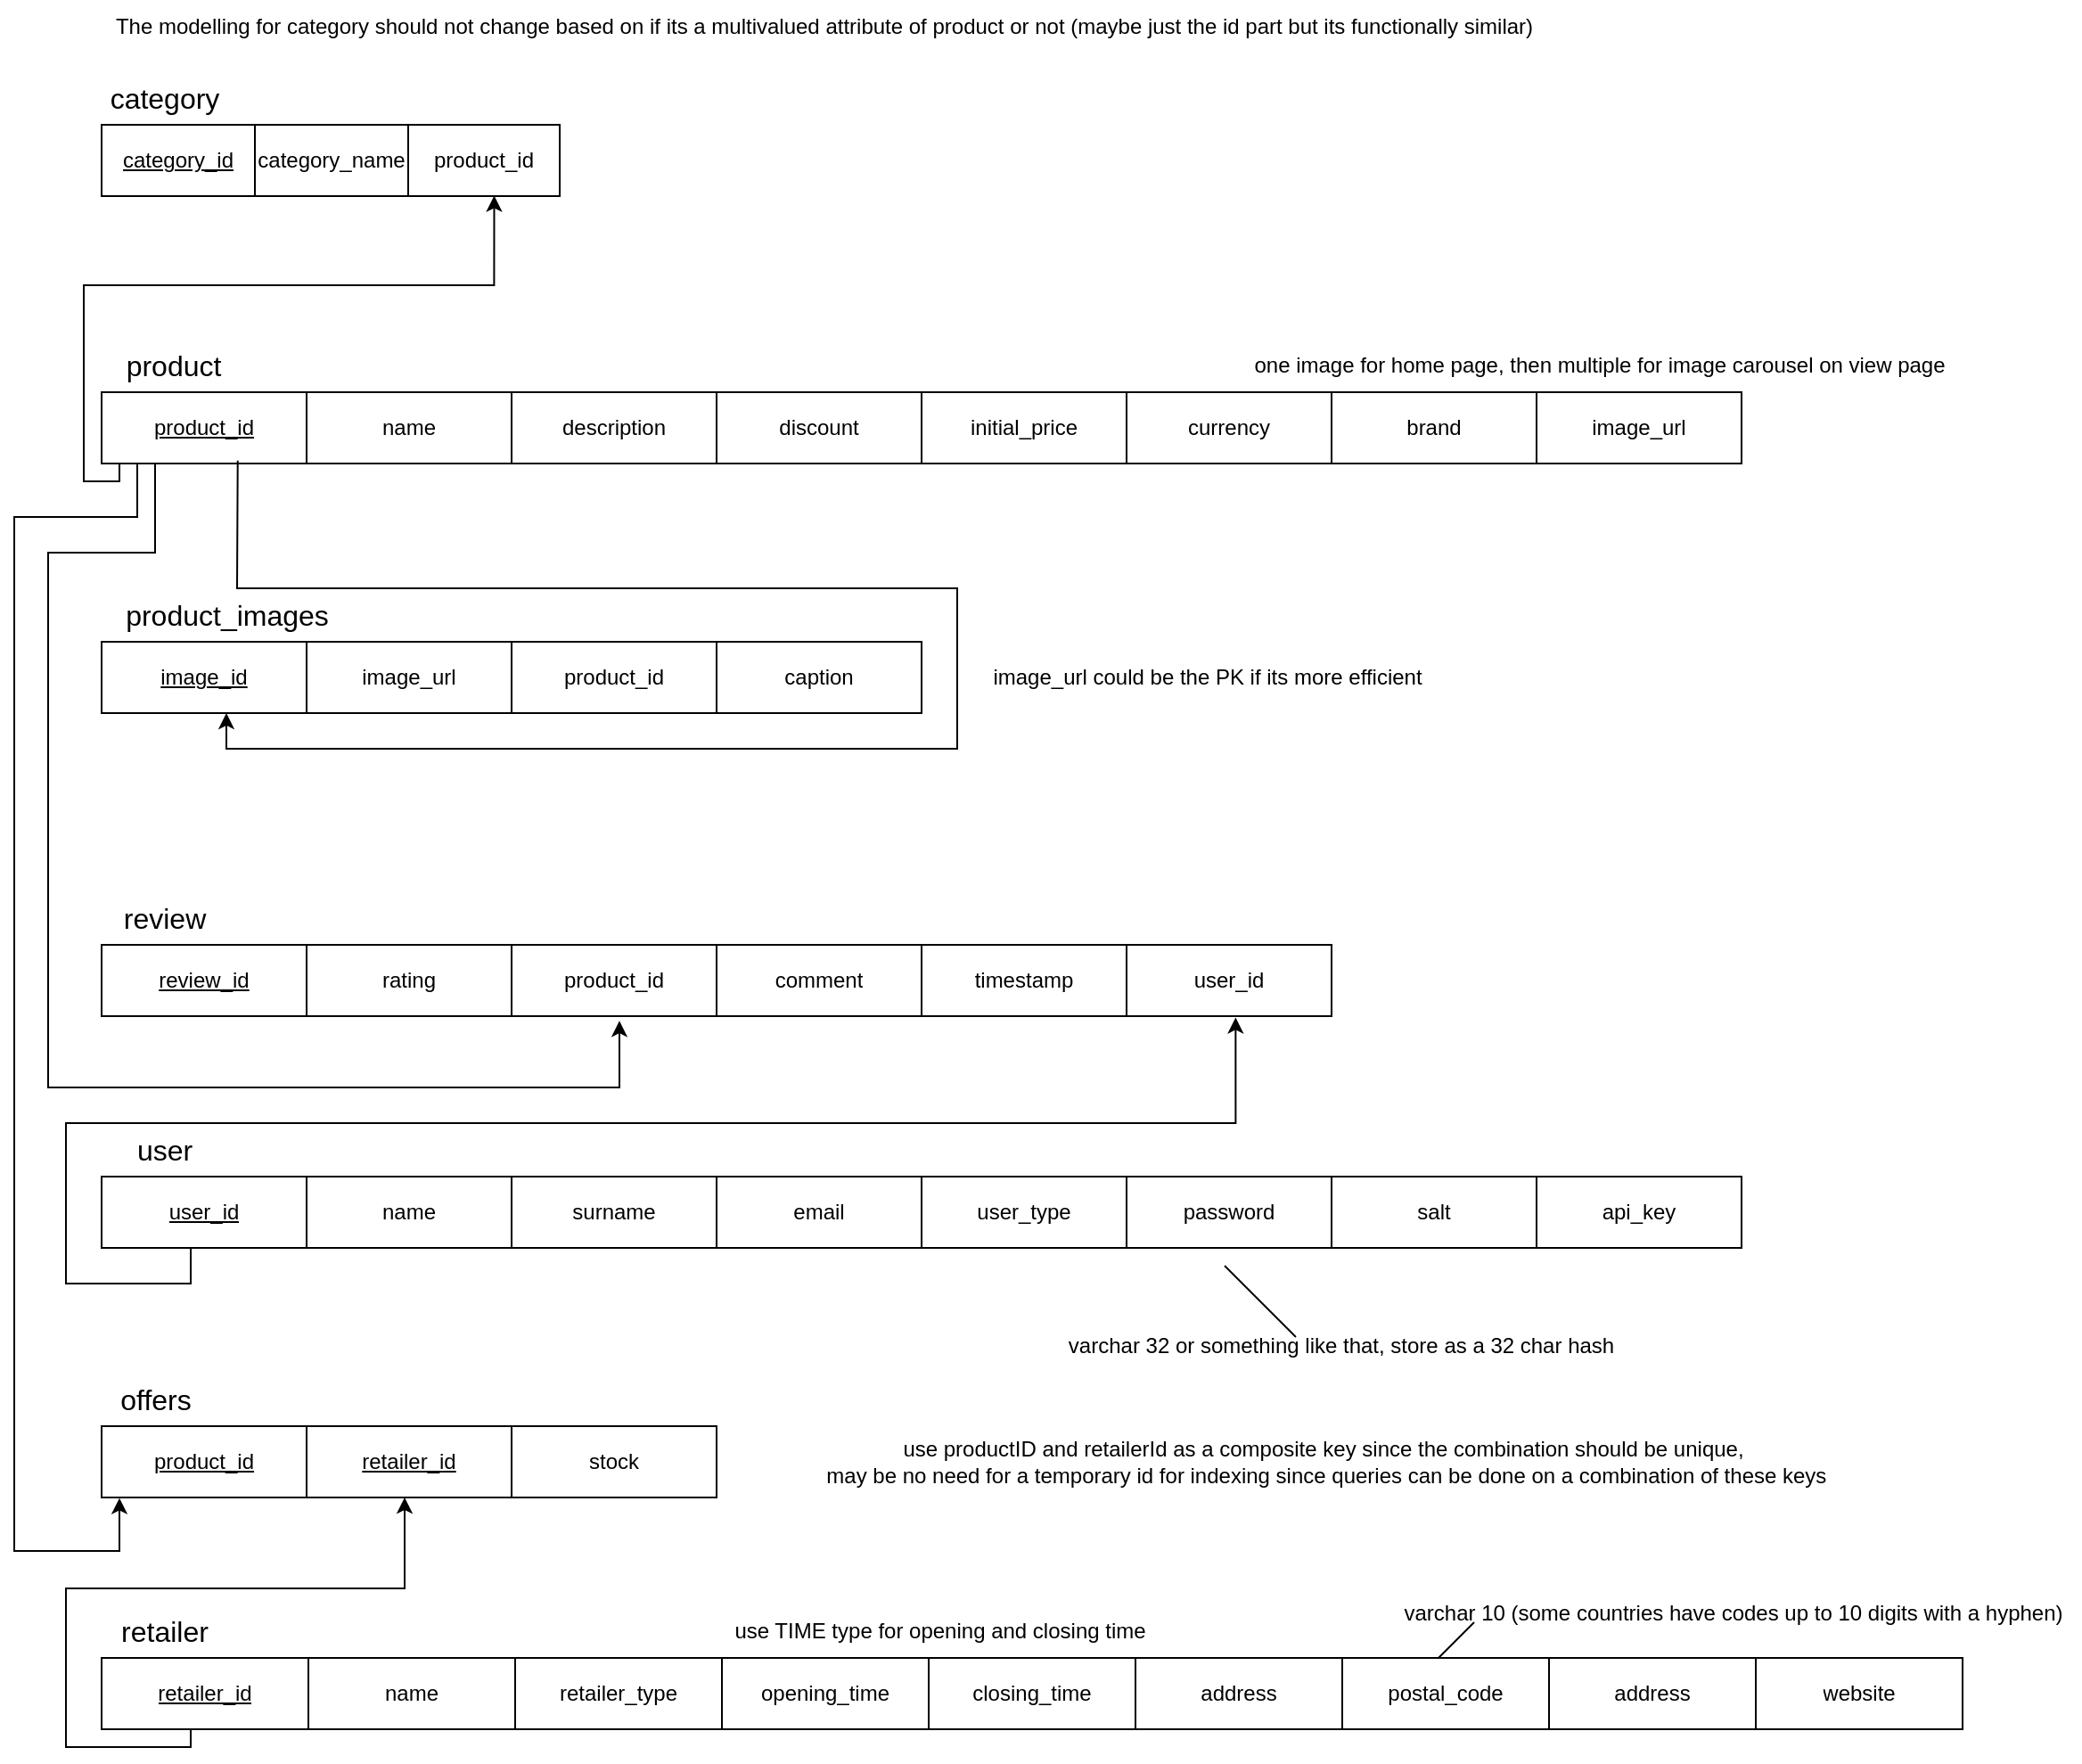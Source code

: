 <mxfile version="27.0.5">
  <diagram name="Page-1" id="zdfS5LMMQJurTIJys4Ma">
    <mxGraphModel dx="2298" dy="653" grid="1" gridSize="10" guides="1" tooltips="1" connect="1" arrows="1" fold="1" page="1" pageScale="1" pageWidth="850" pageHeight="1100" math="0" shadow="0">
      <root>
        <mxCell id="0" />
        <mxCell id="1" parent="0" />
        <mxCell id="fYWcmPxobYW-hfMOVlmU-37" value="" style="shape=table;startSize=0;container=1;collapsible=0;childLayout=tableLayout;" parent="1" vertex="1">
          <mxGeometry x="-460" y="190" width="257" height="40" as="geometry" />
        </mxCell>
        <mxCell id="fYWcmPxobYW-hfMOVlmU-38" value="" style="shape=tableRow;horizontal=0;startSize=0;swimlaneHead=0;swimlaneBody=0;strokeColor=inherit;top=0;left=0;bottom=0;right=0;collapsible=0;dropTarget=0;fillColor=none;points=[[0,0.5],[1,0.5]];portConstraint=eastwest;" parent="fYWcmPxobYW-hfMOVlmU-37" vertex="1">
          <mxGeometry width="257" height="40" as="geometry" />
        </mxCell>
        <mxCell id="uI_3J2xDF5RAOOUxMh5v-2" value="&lt;u&gt;category_id&lt;/u&gt;" style="shape=partialRectangle;html=1;whiteSpace=wrap;connectable=0;strokeColor=inherit;overflow=hidden;fillColor=none;top=0;left=0;bottom=0;right=0;pointerEvents=1;" parent="fYWcmPxobYW-hfMOVlmU-38" vertex="1">
          <mxGeometry width="86" height="40" as="geometry">
            <mxRectangle width="86" height="40" as="alternateBounds" />
          </mxGeometry>
        </mxCell>
        <mxCell id="fYWcmPxobYW-hfMOVlmU-39" value="category_name" style="shape=partialRectangle;html=1;whiteSpace=wrap;connectable=0;strokeColor=inherit;overflow=hidden;fillColor=none;top=0;left=0;bottom=0;right=0;pointerEvents=1;" parent="fYWcmPxobYW-hfMOVlmU-38" vertex="1">
          <mxGeometry x="86" width="86" height="40" as="geometry">
            <mxRectangle width="86" height="40" as="alternateBounds" />
          </mxGeometry>
        </mxCell>
        <mxCell id="fYWcmPxobYW-hfMOVlmU-40" value="product_id" style="shape=partialRectangle;html=1;whiteSpace=wrap;connectable=0;strokeColor=inherit;overflow=hidden;fillColor=none;top=0;left=0;bottom=0;right=0;pointerEvents=1;" parent="fYWcmPxobYW-hfMOVlmU-38" vertex="1">
          <mxGeometry x="172" width="85" height="40" as="geometry">
            <mxRectangle width="85" height="40" as="alternateBounds" />
          </mxGeometry>
        </mxCell>
        <mxCell id="uI_3J2xDF5RAOOUxMh5v-10" value="category" style="text;html=1;align=center;verticalAlign=middle;resizable=0;points=[];autosize=1;strokeColor=none;fillColor=none;fontSize=16;" parent="1" vertex="1">
          <mxGeometry x="-465" y="160" width="80" height="30" as="geometry" />
        </mxCell>
        <mxCell id="uI_3J2xDF5RAOOUxMh5v-42" value="" style="shape=table;startSize=0;container=1;collapsible=0;childLayout=tableLayout;" parent="1" vertex="1">
          <mxGeometry x="-460" y="1050" width="1044" height="40" as="geometry" />
        </mxCell>
        <mxCell id="uI_3J2xDF5RAOOUxMh5v-43" value="" style="shape=tableRow;horizontal=0;startSize=0;swimlaneHead=0;swimlaneBody=0;strokeColor=inherit;top=0;left=0;bottom=0;right=0;collapsible=0;dropTarget=0;fillColor=none;points=[[0,0.5],[1,0.5]];portConstraint=eastwest;" parent="uI_3J2xDF5RAOOUxMh5v-42" vertex="1">
          <mxGeometry width="1044" height="40" as="geometry" />
        </mxCell>
        <mxCell id="9bg4GuxOLb5XDEaU3UJj-58" value="&lt;u&gt;retailer_id&lt;/u&gt;" style="shape=partialRectangle;html=1;whiteSpace=wrap;connectable=0;strokeColor=inherit;overflow=hidden;fillColor=none;top=0;left=0;bottom=0;right=0;pointerEvents=1;" vertex="1" parent="uI_3J2xDF5RAOOUxMh5v-43">
          <mxGeometry width="116" height="40" as="geometry">
            <mxRectangle width="116" height="40" as="alternateBounds" />
          </mxGeometry>
        </mxCell>
        <mxCell id="uI_3J2xDF5RAOOUxMh5v-44" value="name" style="shape=partialRectangle;html=1;whiteSpace=wrap;connectable=0;strokeColor=inherit;overflow=hidden;fillColor=none;top=0;left=0;bottom=0;right=0;pointerEvents=1;" parent="uI_3J2xDF5RAOOUxMh5v-43" vertex="1">
          <mxGeometry x="116" width="116" height="40" as="geometry">
            <mxRectangle width="116" height="40" as="alternateBounds" />
          </mxGeometry>
        </mxCell>
        <mxCell id="uI_3J2xDF5RAOOUxMh5v-45" value="retailer_type" style="shape=partialRectangle;html=1;whiteSpace=wrap;connectable=0;strokeColor=inherit;overflow=hidden;fillColor=none;top=0;left=0;bottom=0;right=0;pointerEvents=1;" parent="uI_3J2xDF5RAOOUxMh5v-43" vertex="1">
          <mxGeometry x="232" width="116" height="40" as="geometry">
            <mxRectangle width="116" height="40" as="alternateBounds" />
          </mxGeometry>
        </mxCell>
        <mxCell id="uI_3J2xDF5RAOOUxMh5v-46" value="opening_time" style="shape=partialRectangle;html=1;whiteSpace=wrap;connectable=0;strokeColor=inherit;overflow=hidden;fillColor=none;top=0;left=0;bottom=0;right=0;pointerEvents=1;" parent="uI_3J2xDF5RAOOUxMh5v-43" vertex="1">
          <mxGeometry x="348" width="116" height="40" as="geometry">
            <mxRectangle width="116" height="40" as="alternateBounds" />
          </mxGeometry>
        </mxCell>
        <mxCell id="uI_3J2xDF5RAOOUxMh5v-47" value="closing_time" style="shape=partialRectangle;html=1;whiteSpace=wrap;connectable=0;strokeColor=inherit;overflow=hidden;fillColor=none;top=0;left=0;bottom=0;right=0;pointerEvents=1;" parent="uI_3J2xDF5RAOOUxMh5v-43" vertex="1">
          <mxGeometry x="464" width="116" height="40" as="geometry">
            <mxRectangle width="116" height="40" as="alternateBounds" />
          </mxGeometry>
        </mxCell>
        <mxCell id="uI_3J2xDF5RAOOUxMh5v-48" value="address" style="shape=partialRectangle;html=1;whiteSpace=wrap;connectable=0;strokeColor=inherit;overflow=hidden;fillColor=none;top=0;left=0;bottom=0;right=0;pointerEvents=1;" parent="uI_3J2xDF5RAOOUxMh5v-43" vertex="1">
          <mxGeometry x="580" width="116" height="40" as="geometry">
            <mxRectangle width="116" height="40" as="alternateBounds" />
          </mxGeometry>
        </mxCell>
        <mxCell id="uI_3J2xDF5RAOOUxMh5v-136" value="postal_code" style="shape=partialRectangle;html=1;whiteSpace=wrap;connectable=0;strokeColor=inherit;overflow=hidden;fillColor=none;top=0;left=0;bottom=0;right=0;pointerEvents=1;" parent="uI_3J2xDF5RAOOUxMh5v-43" vertex="1">
          <mxGeometry x="696" width="116" height="40" as="geometry">
            <mxRectangle width="116" height="40" as="alternateBounds" />
          </mxGeometry>
        </mxCell>
        <mxCell id="uI_3J2xDF5RAOOUxMh5v-164" value="address" style="shape=partialRectangle;html=1;whiteSpace=wrap;connectable=0;strokeColor=inherit;overflow=hidden;fillColor=none;top=0;left=0;bottom=0;right=0;pointerEvents=1;" parent="uI_3J2xDF5RAOOUxMh5v-43" vertex="1">
          <mxGeometry x="812" width="116" height="40" as="geometry">
            <mxRectangle width="116" height="40" as="alternateBounds" />
          </mxGeometry>
        </mxCell>
        <mxCell id="9bg4GuxOLb5XDEaU3UJj-57" value="website" style="shape=partialRectangle;html=1;whiteSpace=wrap;connectable=0;strokeColor=inherit;overflow=hidden;fillColor=none;top=0;left=0;bottom=0;right=0;pointerEvents=1;" vertex="1" parent="uI_3J2xDF5RAOOUxMh5v-43">
          <mxGeometry x="928" width="116" height="40" as="geometry">
            <mxRectangle width="116" height="40" as="alternateBounds" />
          </mxGeometry>
        </mxCell>
        <mxCell id="uI_3J2xDF5RAOOUxMh5v-49" value="retailer" style="text;html=1;align=center;verticalAlign=middle;resizable=0;points=[];autosize=1;strokeColor=none;fillColor=none;fontSize=16;" parent="1" vertex="1">
          <mxGeometry x="-460" y="1020" width="70" height="30" as="geometry" />
        </mxCell>
        <mxCell id="uI_3J2xDF5RAOOUxMh5v-165" value="" style="shape=table;startSize=0;container=1;collapsible=0;childLayout=tableLayout;" parent="1" vertex="1">
          <mxGeometry x="-460" y="650" width="690" height="40" as="geometry" />
        </mxCell>
        <mxCell id="uI_3J2xDF5RAOOUxMh5v-166" value="" style="shape=tableRow;horizontal=0;startSize=0;swimlaneHead=0;swimlaneBody=0;strokeColor=inherit;top=0;left=0;bottom=0;right=0;collapsible=0;dropTarget=0;fillColor=none;points=[[0,0.5],[1,0.5]];portConstraint=eastwest;" parent="uI_3J2xDF5RAOOUxMh5v-165" vertex="1">
          <mxGeometry width="690" height="40" as="geometry" />
        </mxCell>
        <mxCell id="uI_3J2xDF5RAOOUxMh5v-167" value="&lt;u&gt;review_id&lt;/u&gt;" style="shape=partialRectangle;html=1;whiteSpace=wrap;connectable=0;strokeColor=inherit;overflow=hidden;fillColor=none;top=0;left=0;bottom=0;right=0;pointerEvents=1;" parent="uI_3J2xDF5RAOOUxMh5v-166" vertex="1">
          <mxGeometry width="115" height="40" as="geometry">
            <mxRectangle width="115" height="40" as="alternateBounds" />
          </mxGeometry>
        </mxCell>
        <mxCell id="uI_3J2xDF5RAOOUxMh5v-168" value="rating" style="shape=partialRectangle;html=1;whiteSpace=wrap;connectable=0;strokeColor=inherit;overflow=hidden;fillColor=none;top=0;left=0;bottom=0;right=0;pointerEvents=1;" parent="uI_3J2xDF5RAOOUxMh5v-166" vertex="1">
          <mxGeometry x="115" width="115" height="40" as="geometry">
            <mxRectangle width="115" height="40" as="alternateBounds" />
          </mxGeometry>
        </mxCell>
        <mxCell id="uI_3J2xDF5RAOOUxMh5v-174" value="product_id" style="shape=partialRectangle;html=1;whiteSpace=wrap;connectable=0;strokeColor=inherit;overflow=hidden;fillColor=none;top=0;left=0;bottom=0;right=0;pointerEvents=1;" parent="uI_3J2xDF5RAOOUxMh5v-166" vertex="1">
          <mxGeometry x="230" width="115" height="40" as="geometry">
            <mxRectangle width="115" height="40" as="alternateBounds" />
          </mxGeometry>
        </mxCell>
        <mxCell id="uI_3J2xDF5RAOOUxMh5v-173" value="comment" style="shape=partialRectangle;html=1;whiteSpace=wrap;connectable=0;strokeColor=inherit;overflow=hidden;fillColor=none;top=0;left=0;bottom=0;right=0;pointerEvents=1;" parent="uI_3J2xDF5RAOOUxMh5v-166" vertex="1">
          <mxGeometry x="345" width="115" height="40" as="geometry">
            <mxRectangle width="115" height="40" as="alternateBounds" />
          </mxGeometry>
        </mxCell>
        <mxCell id="uI_3J2xDF5RAOOUxMh5v-172" value="timestamp" style="shape=partialRectangle;html=1;whiteSpace=wrap;connectable=0;strokeColor=inherit;overflow=hidden;fillColor=none;top=0;left=0;bottom=0;right=0;pointerEvents=1;" parent="uI_3J2xDF5RAOOUxMh5v-166" vertex="1">
          <mxGeometry x="460" width="115" height="40" as="geometry">
            <mxRectangle width="115" height="40" as="alternateBounds" />
          </mxGeometry>
        </mxCell>
        <mxCell id="uI_3J2xDF5RAOOUxMh5v-171" value="user_id" style="shape=partialRectangle;html=1;whiteSpace=wrap;connectable=0;strokeColor=inherit;overflow=hidden;fillColor=none;top=0;left=0;bottom=0;right=0;pointerEvents=1;" parent="uI_3J2xDF5RAOOUxMh5v-166" vertex="1">
          <mxGeometry x="575" width="115" height="40" as="geometry">
            <mxRectangle width="115" height="40" as="alternateBounds" />
          </mxGeometry>
        </mxCell>
        <mxCell id="uI_3J2xDF5RAOOUxMh5v-169" value="review" style="text;html=1;align=center;verticalAlign=middle;resizable=0;points=[];autosize=1;strokeColor=none;fillColor=none;fontSize=16;" parent="1" vertex="1">
          <mxGeometry x="-460" y="620" width="70" height="30" as="geometry" />
        </mxCell>
        <mxCell id="uI_3J2xDF5RAOOUxMh5v-178" value="offers" style="text;html=1;align=center;verticalAlign=middle;resizable=0;points=[];autosize=1;strokeColor=none;fillColor=none;fontSize=16;" parent="1" vertex="1">
          <mxGeometry x="-460" y="890" width="60" height="30" as="geometry" />
        </mxCell>
        <mxCell id="uI_3J2xDF5RAOOUxMh5v-179" value="" style="shape=table;startSize=0;container=1;collapsible=0;childLayout=tableLayout;" parent="1" vertex="1">
          <mxGeometry x="-460" y="920" width="345" height="40" as="geometry" />
        </mxCell>
        <mxCell id="uI_3J2xDF5RAOOUxMh5v-180" value="" style="shape=tableRow;horizontal=0;startSize=0;swimlaneHead=0;swimlaneBody=0;strokeColor=inherit;top=0;left=0;bottom=0;right=0;collapsible=0;dropTarget=0;fillColor=none;points=[[0,0.5],[1,0.5]];portConstraint=eastwest;" parent="uI_3J2xDF5RAOOUxMh5v-179" vertex="1">
          <mxGeometry width="345" height="40" as="geometry" />
        </mxCell>
        <mxCell id="uI_3J2xDF5RAOOUxMh5v-181" value="&lt;u&gt;product_id&lt;/u&gt;" style="shape=partialRectangle;html=1;whiteSpace=wrap;connectable=0;strokeColor=inherit;overflow=hidden;fillColor=none;top=0;left=0;bottom=0;right=0;pointerEvents=1;" parent="uI_3J2xDF5RAOOUxMh5v-180" vertex="1">
          <mxGeometry width="115" height="40" as="geometry">
            <mxRectangle width="115" height="40" as="alternateBounds" />
          </mxGeometry>
        </mxCell>
        <mxCell id="uI_3J2xDF5RAOOUxMh5v-182" value="&lt;u&gt;retailer_id&lt;/u&gt;" style="shape=partialRectangle;html=1;whiteSpace=wrap;connectable=0;strokeColor=inherit;overflow=hidden;fillColor=none;top=0;left=0;bottom=0;right=0;pointerEvents=1;" parent="uI_3J2xDF5RAOOUxMh5v-180" vertex="1">
          <mxGeometry x="115" width="115" height="40" as="geometry">
            <mxRectangle width="115" height="40" as="alternateBounds" />
          </mxGeometry>
        </mxCell>
        <mxCell id="9bg4GuxOLb5XDEaU3UJj-47" value="stock" style="shape=partialRectangle;html=1;whiteSpace=wrap;connectable=0;strokeColor=inherit;overflow=hidden;fillColor=none;top=0;left=0;bottom=0;right=0;pointerEvents=1;" vertex="1" parent="uI_3J2xDF5RAOOUxMh5v-180">
          <mxGeometry x="230" width="115" height="40" as="geometry">
            <mxRectangle width="115" height="40" as="alternateBounds" />
          </mxGeometry>
        </mxCell>
        <mxCell id="9bg4GuxOLb5XDEaU3UJj-1" value="The modelling for category should not change based on if its a multivalued attribute of product or not (maybe just the id part but its functionally similar) " style="text;html=1;align=center;verticalAlign=middle;resizable=0;points=[];autosize=1;strokeColor=none;fillColor=none;" vertex="1" parent="1">
          <mxGeometry x="-465" y="120" width="820" height="30" as="geometry" />
        </mxCell>
        <mxCell id="9bg4GuxOLb5XDEaU3UJj-2" value="" style="shape=table;startSize=0;container=1;collapsible=0;childLayout=tableLayout;" vertex="1" parent="1">
          <mxGeometry x="-460" y="340" width="920" height="40" as="geometry" />
        </mxCell>
        <mxCell id="9bg4GuxOLb5XDEaU3UJj-3" value="" style="shape=tableRow;horizontal=0;startSize=0;swimlaneHead=0;swimlaneBody=0;strokeColor=inherit;top=0;left=0;bottom=0;right=0;collapsible=0;dropTarget=0;fillColor=none;points=[[0,0.5],[1,0.5]];portConstraint=eastwest;" vertex="1" parent="9bg4GuxOLb5XDEaU3UJj-2">
          <mxGeometry width="920" height="40" as="geometry" />
        </mxCell>
        <mxCell id="9bg4GuxOLb5XDEaU3UJj-4" value="&lt;u&gt;product_id&lt;/u&gt;" style="shape=partialRectangle;html=1;whiteSpace=wrap;connectable=0;strokeColor=inherit;overflow=hidden;fillColor=none;top=0;left=0;bottom=0;right=0;pointerEvents=1;" vertex="1" parent="9bg4GuxOLb5XDEaU3UJj-3">
          <mxGeometry width="115" height="40" as="geometry">
            <mxRectangle width="115" height="40" as="alternateBounds" />
          </mxGeometry>
        </mxCell>
        <mxCell id="9bg4GuxOLb5XDEaU3UJj-5" value="name" style="shape=partialRectangle;html=1;whiteSpace=wrap;connectable=0;strokeColor=inherit;overflow=hidden;fillColor=none;top=0;left=0;bottom=0;right=0;pointerEvents=1;" vertex="1" parent="9bg4GuxOLb5XDEaU3UJj-3">
          <mxGeometry x="115" width="115" height="40" as="geometry">
            <mxRectangle width="115" height="40" as="alternateBounds" />
          </mxGeometry>
        </mxCell>
        <mxCell id="9bg4GuxOLb5XDEaU3UJj-6" value="description" style="shape=partialRectangle;html=1;whiteSpace=wrap;connectable=0;strokeColor=inherit;overflow=hidden;fillColor=none;top=0;left=0;bottom=0;right=0;pointerEvents=1;" vertex="1" parent="9bg4GuxOLb5XDEaU3UJj-3">
          <mxGeometry x="230" width="115" height="40" as="geometry">
            <mxRectangle width="115" height="40" as="alternateBounds" />
          </mxGeometry>
        </mxCell>
        <mxCell id="9bg4GuxOLb5XDEaU3UJj-7" value="discount" style="shape=partialRectangle;html=1;whiteSpace=wrap;connectable=0;strokeColor=inherit;overflow=hidden;fillColor=none;top=0;left=0;bottom=0;right=0;pointerEvents=1;" vertex="1" parent="9bg4GuxOLb5XDEaU3UJj-3">
          <mxGeometry x="345" width="115" height="40" as="geometry">
            <mxRectangle width="115" height="40" as="alternateBounds" />
          </mxGeometry>
        </mxCell>
        <mxCell id="9bg4GuxOLb5XDEaU3UJj-8" value="initial_price" style="shape=partialRectangle;html=1;whiteSpace=wrap;connectable=0;strokeColor=inherit;overflow=hidden;fillColor=none;top=0;left=0;bottom=0;right=0;pointerEvents=1;" vertex="1" parent="9bg4GuxOLb5XDEaU3UJj-3">
          <mxGeometry x="460" width="115" height="40" as="geometry">
            <mxRectangle width="115" height="40" as="alternateBounds" />
          </mxGeometry>
        </mxCell>
        <mxCell id="9bg4GuxOLb5XDEaU3UJj-9" value="currency" style="shape=partialRectangle;html=1;whiteSpace=wrap;connectable=0;strokeColor=inherit;overflow=hidden;fillColor=none;top=0;left=0;bottom=0;right=0;pointerEvents=1;" vertex="1" parent="9bg4GuxOLb5XDEaU3UJj-3">
          <mxGeometry x="575" width="115" height="40" as="geometry">
            <mxRectangle width="115" height="40" as="alternateBounds" />
          </mxGeometry>
        </mxCell>
        <mxCell id="9bg4GuxOLb5XDEaU3UJj-10" value="brand" style="shape=partialRectangle;html=1;whiteSpace=wrap;connectable=0;strokeColor=inherit;overflow=hidden;fillColor=none;top=0;left=0;bottom=0;right=0;pointerEvents=1;" vertex="1" parent="9bg4GuxOLb5XDEaU3UJj-3">
          <mxGeometry x="690" width="115" height="40" as="geometry">
            <mxRectangle width="115" height="40" as="alternateBounds" />
          </mxGeometry>
        </mxCell>
        <mxCell id="9bg4GuxOLb5XDEaU3UJj-12" value="image_url" style="shape=partialRectangle;html=1;whiteSpace=wrap;connectable=0;strokeColor=inherit;overflow=hidden;fillColor=none;top=0;left=0;bottom=0;right=0;pointerEvents=1;" vertex="1" parent="9bg4GuxOLb5XDEaU3UJj-3">
          <mxGeometry x="805" width="115" height="40" as="geometry">
            <mxRectangle width="115" height="40" as="alternateBounds" />
          </mxGeometry>
        </mxCell>
        <mxCell id="9bg4GuxOLb5XDEaU3UJj-11" value="product" style="text;html=1;align=center;verticalAlign=middle;resizable=0;points=[];autosize=1;strokeColor=none;fillColor=none;fontSize=16;" vertex="1" parent="1">
          <mxGeometry x="-460" y="310" width="80" height="30" as="geometry" />
        </mxCell>
        <mxCell id="9bg4GuxOLb5XDEaU3UJj-13" value="one image for home page, then multiple for image carousel on view page" style="text;html=1;align=center;verticalAlign=middle;resizable=0;points=[];autosize=1;strokeColor=none;fillColor=none;" vertex="1" parent="1">
          <mxGeometry x="175" y="310" width="410" height="30" as="geometry" />
        </mxCell>
        <mxCell id="9bg4GuxOLb5XDEaU3UJj-15" style="edgeStyle=orthogonalEdgeStyle;rounded=0;orthogonalLoop=1;jettySize=auto;html=1;entryX=0.857;entryY=0.994;entryDx=0;entryDy=0;entryPerimeter=0;" edge="1" parent="1" source="9bg4GuxOLb5XDEaU3UJj-2" target="fYWcmPxobYW-hfMOVlmU-38">
          <mxGeometry relative="1" as="geometry">
            <Array as="points">
              <mxPoint x="-450" y="390" />
              <mxPoint x="-470" y="390" />
              <mxPoint x="-470" y="280" />
              <mxPoint x="-240" y="280" />
            </Array>
          </mxGeometry>
        </mxCell>
        <mxCell id="9bg4GuxOLb5XDEaU3UJj-16" value="product_images" style="text;html=1;align=center;verticalAlign=middle;resizable=0;points=[];autosize=1;strokeColor=none;fillColor=none;fontSize=16;" vertex="1" parent="1">
          <mxGeometry x="-460" y="450" width="140" height="30" as="geometry" />
        </mxCell>
        <mxCell id="9bg4GuxOLb5XDEaU3UJj-17" value="" style="shape=table;startSize=0;container=1;collapsible=0;childLayout=tableLayout;" vertex="1" parent="1">
          <mxGeometry x="-460" y="480" width="460" height="40" as="geometry" />
        </mxCell>
        <mxCell id="9bg4GuxOLb5XDEaU3UJj-18" value="" style="shape=tableRow;horizontal=0;startSize=0;swimlaneHead=0;swimlaneBody=0;strokeColor=inherit;top=0;left=0;bottom=0;right=0;collapsible=0;dropTarget=0;fillColor=none;points=[[0,0.5],[1,0.5]];portConstraint=eastwest;" vertex="1" parent="9bg4GuxOLb5XDEaU3UJj-17">
          <mxGeometry width="460" height="40" as="geometry" />
        </mxCell>
        <mxCell id="9bg4GuxOLb5XDEaU3UJj-19" value="&lt;u&gt;image_id&lt;/u&gt;" style="shape=partialRectangle;html=1;whiteSpace=wrap;connectable=0;strokeColor=inherit;overflow=hidden;fillColor=none;top=0;left=0;bottom=0;right=0;pointerEvents=1;" vertex="1" parent="9bg4GuxOLb5XDEaU3UJj-18">
          <mxGeometry width="115" height="40" as="geometry">
            <mxRectangle width="115" height="40" as="alternateBounds" />
          </mxGeometry>
        </mxCell>
        <mxCell id="9bg4GuxOLb5XDEaU3UJj-20" value="image_url" style="shape=partialRectangle;html=1;whiteSpace=wrap;connectable=0;strokeColor=inherit;overflow=hidden;fillColor=none;top=0;left=0;bottom=0;right=0;pointerEvents=1;" vertex="1" parent="9bg4GuxOLb5XDEaU3UJj-18">
          <mxGeometry x="115" width="115" height="40" as="geometry">
            <mxRectangle width="115" height="40" as="alternateBounds" />
          </mxGeometry>
        </mxCell>
        <mxCell id="9bg4GuxOLb5XDEaU3UJj-21" value="product_id" style="shape=partialRectangle;html=1;whiteSpace=wrap;connectable=0;strokeColor=inherit;overflow=hidden;fillColor=none;top=0;left=0;bottom=0;right=0;pointerEvents=1;" vertex="1" parent="9bg4GuxOLb5XDEaU3UJj-18">
          <mxGeometry x="230" width="115" height="40" as="geometry">
            <mxRectangle width="115" height="40" as="alternateBounds" />
          </mxGeometry>
        </mxCell>
        <mxCell id="9bg4GuxOLb5XDEaU3UJj-22" value="caption" style="shape=partialRectangle;html=1;whiteSpace=wrap;connectable=0;strokeColor=inherit;overflow=hidden;fillColor=none;top=0;left=0;bottom=0;right=0;pointerEvents=1;" vertex="1" parent="9bg4GuxOLb5XDEaU3UJj-18">
          <mxGeometry x="345" width="115" height="40" as="geometry">
            <mxRectangle width="115" height="40" as="alternateBounds" />
          </mxGeometry>
        </mxCell>
        <mxCell id="9bg4GuxOLb5XDEaU3UJj-23" value="image_url could be the PK if its more efficient" style="text;html=1;align=center;verticalAlign=middle;resizable=0;points=[];autosize=1;strokeColor=none;fillColor=none;" vertex="1" parent="1">
          <mxGeometry x="30" y="485" width="260" height="30" as="geometry" />
        </mxCell>
        <mxCell id="9bg4GuxOLb5XDEaU3UJj-24" value="" style="endArrow=classic;html=1;rounded=0;exitX=0.083;exitY=0.958;exitDx=0;exitDy=0;exitPerimeter=0;" edge="1" parent="1" source="9bg4GuxOLb5XDEaU3UJj-3">
          <mxGeometry width="50" height="50" relative="1" as="geometry">
            <mxPoint x="-320" y="460" as="sourcePoint" />
            <mxPoint x="-390" y="520" as="targetPoint" />
            <Array as="points">
              <mxPoint x="-384" y="450" />
              <mxPoint x="-190" y="450" />
              <mxPoint x="20" y="450" />
              <mxPoint x="20" y="540" />
              <mxPoint x="-390" y="540" />
            </Array>
          </mxGeometry>
        </mxCell>
        <mxCell id="9bg4GuxOLb5XDEaU3UJj-26" style="edgeStyle=orthogonalEdgeStyle;rounded=0;orthogonalLoop=1;jettySize=auto;html=1;entryX=0.421;entryY=1.065;entryDx=0;entryDy=0;entryPerimeter=0;" edge="1" parent="1" target="uI_3J2xDF5RAOOUxMh5v-166">
          <mxGeometry relative="1" as="geometry">
            <mxPoint x="-430" y="380" as="sourcePoint" />
            <mxPoint x="-160" y="730" as="targetPoint" />
            <Array as="points">
              <mxPoint x="-430" y="430" />
              <mxPoint x="-490" y="430" />
              <mxPoint x="-490" y="730" />
              <mxPoint x="-170" y="730" />
            </Array>
          </mxGeometry>
        </mxCell>
        <mxCell id="9bg4GuxOLb5XDEaU3UJj-27" value="" style="shape=table;startSize=0;container=1;collapsible=0;childLayout=tableLayout;" vertex="1" parent="1">
          <mxGeometry x="-460" y="780" width="920" height="40" as="geometry" />
        </mxCell>
        <mxCell id="9bg4GuxOLb5XDEaU3UJj-28" value="" style="shape=tableRow;horizontal=0;startSize=0;swimlaneHead=0;swimlaneBody=0;strokeColor=inherit;top=0;left=0;bottom=0;right=0;collapsible=0;dropTarget=0;fillColor=none;points=[[0,0.5],[1,0.5]];portConstraint=eastwest;" vertex="1" parent="9bg4GuxOLb5XDEaU3UJj-27">
          <mxGeometry width="920" height="40" as="geometry" />
        </mxCell>
        <mxCell id="9bg4GuxOLb5XDEaU3UJj-29" value="&lt;u&gt;user_id&lt;/u&gt;" style="shape=partialRectangle;html=1;whiteSpace=wrap;connectable=0;strokeColor=inherit;overflow=hidden;fillColor=none;top=0;left=0;bottom=0;right=0;pointerEvents=1;" vertex="1" parent="9bg4GuxOLb5XDEaU3UJj-28">
          <mxGeometry width="115" height="40" as="geometry">
            <mxRectangle width="115" height="40" as="alternateBounds" />
          </mxGeometry>
        </mxCell>
        <mxCell id="9bg4GuxOLb5XDEaU3UJj-41" value="name" style="shape=partialRectangle;html=1;whiteSpace=wrap;connectable=0;strokeColor=inherit;overflow=hidden;fillColor=none;top=0;left=0;bottom=0;right=0;pointerEvents=1;" vertex="1" parent="9bg4GuxOLb5XDEaU3UJj-28">
          <mxGeometry x="115" width="115" height="40" as="geometry">
            <mxRectangle width="115" height="40" as="alternateBounds" />
          </mxGeometry>
        </mxCell>
        <mxCell id="9bg4GuxOLb5XDEaU3UJj-43" value="surname" style="shape=partialRectangle;html=1;whiteSpace=wrap;connectable=0;strokeColor=inherit;overflow=hidden;fillColor=none;top=0;left=0;bottom=0;right=0;pointerEvents=1;" vertex="1" parent="9bg4GuxOLb5XDEaU3UJj-28">
          <mxGeometry x="230" width="115" height="40" as="geometry">
            <mxRectangle width="115" height="40" as="alternateBounds" />
          </mxGeometry>
        </mxCell>
        <mxCell id="9bg4GuxOLb5XDEaU3UJj-42" value="email" style="shape=partialRectangle;html=1;whiteSpace=wrap;connectable=0;strokeColor=inherit;overflow=hidden;fillColor=none;top=0;left=0;bottom=0;right=0;pointerEvents=1;" vertex="1" parent="9bg4GuxOLb5XDEaU3UJj-28">
          <mxGeometry x="345" width="115" height="40" as="geometry">
            <mxRectangle width="115" height="40" as="alternateBounds" />
          </mxGeometry>
        </mxCell>
        <mxCell id="9bg4GuxOLb5XDEaU3UJj-40" value="user_type" style="shape=partialRectangle;html=1;whiteSpace=wrap;connectable=0;strokeColor=inherit;overflow=hidden;fillColor=none;top=0;left=0;bottom=0;right=0;pointerEvents=1;" vertex="1" parent="9bg4GuxOLb5XDEaU3UJj-28">
          <mxGeometry x="460" width="115" height="40" as="geometry">
            <mxRectangle width="115" height="40" as="alternateBounds" />
          </mxGeometry>
        </mxCell>
        <mxCell id="9bg4GuxOLb5XDEaU3UJj-30" value="password" style="shape=partialRectangle;html=1;whiteSpace=wrap;connectable=0;strokeColor=inherit;overflow=hidden;fillColor=none;top=0;left=0;bottom=0;right=0;pointerEvents=1;" vertex="1" parent="9bg4GuxOLb5XDEaU3UJj-28">
          <mxGeometry x="575" width="115" height="40" as="geometry">
            <mxRectangle width="115" height="40" as="alternateBounds" />
          </mxGeometry>
        </mxCell>
        <mxCell id="9bg4GuxOLb5XDEaU3UJj-31" value="salt" style="shape=partialRectangle;html=1;whiteSpace=wrap;connectable=0;strokeColor=inherit;overflow=hidden;fillColor=none;top=0;left=0;bottom=0;right=0;pointerEvents=1;" vertex="1" parent="9bg4GuxOLb5XDEaU3UJj-28">
          <mxGeometry x="690" width="115" height="40" as="geometry">
            <mxRectangle width="115" height="40" as="alternateBounds" />
          </mxGeometry>
        </mxCell>
        <mxCell id="9bg4GuxOLb5XDEaU3UJj-32" value="api_key" style="shape=partialRectangle;html=1;whiteSpace=wrap;connectable=0;strokeColor=inherit;overflow=hidden;fillColor=none;top=0;left=0;bottom=0;right=0;pointerEvents=1;" vertex="1" parent="9bg4GuxOLb5XDEaU3UJj-28">
          <mxGeometry x="805" width="115" height="40" as="geometry">
            <mxRectangle width="115" height="40" as="alternateBounds" />
          </mxGeometry>
        </mxCell>
        <mxCell id="9bg4GuxOLb5XDEaU3UJj-35" value="user" style="text;html=1;align=center;verticalAlign=middle;resizable=0;points=[];autosize=1;strokeColor=none;fillColor=none;fontSize=16;" vertex="1" parent="1">
          <mxGeometry x="-450" y="750" width="50" height="30" as="geometry" />
        </mxCell>
        <mxCell id="9bg4GuxOLb5XDEaU3UJj-44" style="edgeStyle=orthogonalEdgeStyle;rounded=0;orthogonalLoop=1;jettySize=auto;html=1;entryX=0.922;entryY=1.018;entryDx=0;entryDy=0;entryPerimeter=0;" edge="1" parent="1" source="9bg4GuxOLb5XDEaU3UJj-28" target="uI_3J2xDF5RAOOUxMh5v-166">
          <mxGeometry relative="1" as="geometry">
            <Array as="points">
              <mxPoint x="-410" y="840" />
              <mxPoint x="-480" y="840" />
              <mxPoint x="-480" y="750" />
              <mxPoint x="176" y="750" />
            </Array>
          </mxGeometry>
        </mxCell>
        <mxCell id="9bg4GuxOLb5XDEaU3UJj-48" value="&lt;div&gt;use productID and retailerId as a composite key since the combination should be unique,&lt;/div&gt;&lt;div&gt;&amp;nbsp;may be no need for a temporary id for indexing since queries can be done on a combination of these keys&lt;/div&gt;" style="text;html=1;align=center;verticalAlign=middle;resizable=0;points=[];autosize=1;strokeColor=none;fillColor=none;" vertex="1" parent="1">
          <mxGeometry x="-70" y="920" width="590" height="40" as="geometry" />
        </mxCell>
        <mxCell id="9bg4GuxOLb5XDEaU3UJj-59" value="use TIME type for opening and closing time" style="text;html=1;align=center;verticalAlign=middle;resizable=0;points=[];autosize=1;strokeColor=none;fillColor=none;" vertex="1" parent="1">
          <mxGeometry x="-115" y="1020" width="250" height="30" as="geometry" />
        </mxCell>
        <mxCell id="9bg4GuxOLb5XDEaU3UJj-60" value="varchar 10 (some countries have codes up to 10 digits with a hyphen)" style="text;html=1;align=center;verticalAlign=middle;resizable=0;points=[];autosize=1;strokeColor=none;fillColor=none;" vertex="1" parent="1">
          <mxGeometry x="260" y="1010" width="390" height="30" as="geometry" />
        </mxCell>
        <mxCell id="9bg4GuxOLb5XDEaU3UJj-61" value="" style="endArrow=none;html=1;rounded=0;" edge="1" parent="1">
          <mxGeometry width="50" height="50" relative="1" as="geometry">
            <mxPoint x="290" y="1050" as="sourcePoint" />
            <mxPoint x="310" y="1030" as="targetPoint" />
          </mxGeometry>
        </mxCell>
        <mxCell id="9bg4GuxOLb5XDEaU3UJj-62" style="edgeStyle=orthogonalEdgeStyle;rounded=0;orthogonalLoop=1;jettySize=auto;html=1;entryX=0.029;entryY=1.008;entryDx=0;entryDy=0;entryPerimeter=0;" edge="1" parent="1" source="9bg4GuxOLb5XDEaU3UJj-3" target="uI_3J2xDF5RAOOUxMh5v-180">
          <mxGeometry relative="1" as="geometry">
            <mxPoint x="-390" y="990" as="targetPoint" />
            <Array as="points">
              <mxPoint x="-440" y="410" />
              <mxPoint x="-509" y="410" />
              <mxPoint x="-509" y="990" />
              <mxPoint x="-450" y="990" />
            </Array>
          </mxGeometry>
        </mxCell>
        <mxCell id="9bg4GuxOLb5XDEaU3UJj-63" style="edgeStyle=orthogonalEdgeStyle;rounded=0;orthogonalLoop=1;jettySize=auto;html=1;" edge="1" parent="1" source="uI_3J2xDF5RAOOUxMh5v-43">
          <mxGeometry relative="1" as="geometry">
            <mxPoint x="-290" y="960" as="targetPoint" />
            <Array as="points">
              <mxPoint x="-410" y="1100" />
              <mxPoint x="-480" y="1100" />
              <mxPoint x="-480" y="1011" />
              <mxPoint x="-290" y="1011" />
              <mxPoint x="-290" y="962" />
            </Array>
          </mxGeometry>
        </mxCell>
        <mxCell id="9bg4GuxOLb5XDEaU3UJj-64" value="" style="endArrow=none;html=1;rounded=0;" edge="1" parent="1">
          <mxGeometry width="50" height="50" relative="1" as="geometry">
            <mxPoint x="210" y="870" as="sourcePoint" />
            <mxPoint x="170" y="830" as="targetPoint" />
          </mxGeometry>
        </mxCell>
        <mxCell id="9bg4GuxOLb5XDEaU3UJj-65" value="varchar 32 or something like that, store as a 32 char hash" style="text;html=1;align=center;verticalAlign=middle;resizable=0;points=[];autosize=1;strokeColor=none;fillColor=none;" vertex="1" parent="1">
          <mxGeometry x="70" y="860" width="330" height="30" as="geometry" />
        </mxCell>
      </root>
    </mxGraphModel>
  </diagram>
</mxfile>
